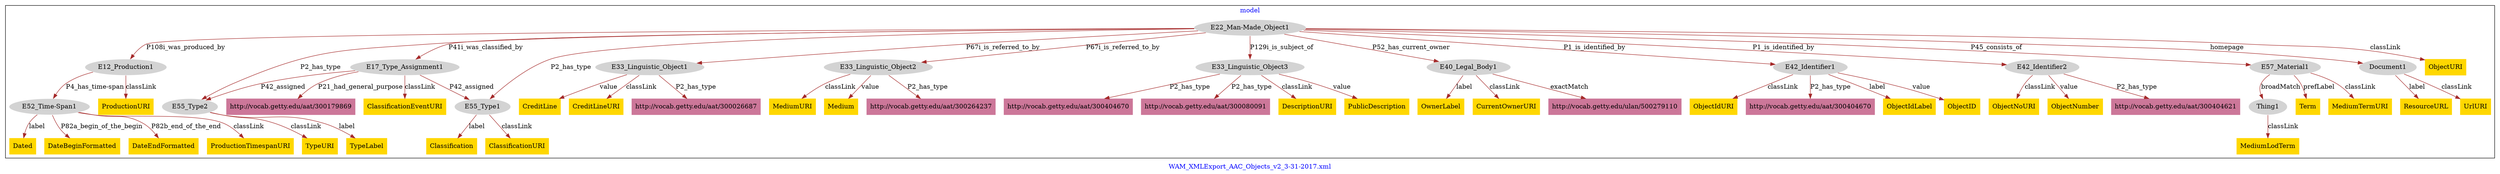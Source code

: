 digraph n0 {
fontcolor="blue"
remincross="true"
label="WAM_XMLExport_AAC_Objects_v2_3-31-2017.xml"
subgraph cluster {
label="model"
n2[style="filled",color="white",fillcolor="lightgray",label="E12_Production1"];
n3[style="filled",color="white",fillcolor="lightgray",label="E52_Time-Span1"];
n4[style="filled",color="white",fillcolor="lightgray",label="E17_Type_Assignment1"];
n5[style="filled",color="white",fillcolor="lightgray",label="E55_Type2"];
n6[style="filled",color="white",fillcolor="lightgray",label="E22_Man-Made_Object1"];
n7[style="filled",color="white",fillcolor="lightgray",label="E33_Linguistic_Object1"];
n8[style="filled",color="white",fillcolor="lightgray",label="E33_Linguistic_Object2"];
n9[style="filled",color="white",fillcolor="lightgray",label="E33_Linguistic_Object3"];
n10[style="filled",color="white",fillcolor="lightgray",label="E40_Legal_Body1"];
n11[style="filled",color="white",fillcolor="lightgray",label="E42_Identifier1"];
n12[style="filled",color="white",fillcolor="lightgray",label="E42_Identifier2"];
n13[style="filled",color="white",fillcolor="lightgray",label="E55_Type1"];
n14[style="filled",color="white",fillcolor="lightgray",label="E57_Material1"];
n15[style="filled",color="white",fillcolor="lightgray",label="Document1"];
n16[style="filled",color="white",fillcolor="lightgray",label="Thing1"];
n17[shape="plaintext",style="filled",fillcolor="gold",label="DescriptionURI"];
n18[shape="plaintext",style="filled",fillcolor="gold",label="DateEndFormatted"];
n19[shape="plaintext",style="filled",fillcolor="gold",label="MediumURI"];
n20[shape="plaintext",style="filled",fillcolor="gold",label="ProductionTimespanURI"];
n21[shape="plaintext",style="filled",fillcolor="gold",label="TypeURI"];
n22[shape="plaintext",style="filled",fillcolor="gold",label="Medium"];
n23[shape="plaintext",style="filled",fillcolor="gold",label="ObjectIdLabel"];
n24[shape="plaintext",style="filled",fillcolor="gold",label="Classification"];
n25[shape="plaintext",style="filled",fillcolor="gold",label="OwnerLabel"];
n26[shape="plaintext",style="filled",fillcolor="gold",label="CreditLine"];
n27[shape="plaintext",style="filled",fillcolor="gold",label="MediumLodTerm"];
n28[shape="plaintext",style="filled",fillcolor="gold",label="CreditLineURI"];
n29[shape="plaintext",style="filled",fillcolor="gold",label="ObjectURI"];
n30[shape="plaintext",style="filled",fillcolor="gold",label="ClassificationEventURI"];
n31[shape="plaintext",style="filled",fillcolor="gold",label="ResourceURL"];
n32[shape="plaintext",style="filled",fillcolor="gold",label="ClassificationURI"];
n33[shape="plaintext",style="filled",fillcolor="gold",label="Term"];
n34[shape="plaintext",style="filled",fillcolor="gold",label="Dated"];
n35[shape="plaintext",style="filled",fillcolor="gold",label="ObjectNoURI"];
n36[shape="plaintext",style="filled",fillcolor="gold",label="PublicDescription"];
n37[shape="plaintext",style="filled",fillcolor="gold",label="CurrentOwnerURI"];
n38[shape="plaintext",style="filled",fillcolor="gold",label="ObjectNumber"];
n39[shape="plaintext",style="filled",fillcolor="gold",label="ObjectID"];
n40[shape="plaintext",style="filled",fillcolor="gold",label="MediumTermURI"];
n41[shape="plaintext",style="filled",fillcolor="gold",label="UrlURI"];
n42[shape="plaintext",style="filled",fillcolor="gold",label="ProductionURI"];
n43[shape="plaintext",style="filled",fillcolor="gold",label="ObjectIdURI"];
n44[shape="plaintext",style="filled",fillcolor="gold",label="DateBeginFormatted"];
n45[shape="plaintext",style="filled",fillcolor="gold",label="TypeLabel"];
n46[shape="plaintext",style="filled",fillcolor="#CC7799",label="http://vocab.getty.edu/ulan/500279110"];
n47[shape="plaintext",style="filled",fillcolor="#CC7799",label="http://vocab.getty.edu/aat/300404670"];
n48[shape="plaintext",style="filled",fillcolor="#CC7799",label="http://vocab.getty.edu/aat/300264237"];
n49[shape="plaintext",style="filled",fillcolor="#CC7799",label="http://vocab.getty.edu/aat/300404670"];
n50[shape="plaintext",style="filled",fillcolor="#CC7799",label="http://vocab.getty.edu/aat/300026687"];
n51[shape="plaintext",style="filled",fillcolor="#CC7799",label="http://vocab.getty.edu/aat/300080091"];
n52[shape="plaintext",style="filled",fillcolor="#CC7799",label="http://vocab.getty.edu/aat/300179869"];
n53[shape="plaintext",style="filled",fillcolor="#CC7799",label="http://vocab.getty.edu/aat/300404621"];
}
n2 -> n3[color="brown",fontcolor="black",label="P4_has_time-span"]
n4 -> n5[color="brown",fontcolor="black",label="P42_assigned"]
n6 -> n2[color="brown",fontcolor="black",label="P108i_was_produced_by"]
n6 -> n4[color="brown",fontcolor="black",label="P41i_was_classified_by"]
n6 -> n7[color="brown",fontcolor="black",label="P67i_is_referred_to_by"]
n6 -> n8[color="brown",fontcolor="black",label="P67i_is_referred_to_by"]
n6 -> n9[color="brown",fontcolor="black",label="P129i_is_subject_of"]
n6 -> n10[color="brown",fontcolor="black",label="P52_has_current_owner"]
n6 -> n11[color="brown",fontcolor="black",label="P1_is_identified_by"]
n6 -> n12[color="brown",fontcolor="black",label="P1_is_identified_by"]
n6 -> n13[color="brown",fontcolor="black",label="P2_has_type"]
n6 -> n14[color="brown",fontcolor="black",label="P45_consists_of"]
n6 -> n15[color="brown",fontcolor="black",label="homepage"]
n14 -> n16[color="brown",fontcolor="black",label="broadMatch"]
n9 -> n17[color="brown",fontcolor="black",label="classLink"]
n3 -> n18[color="brown",fontcolor="black",label="P82b_end_of_the_end"]
n8 -> n19[color="brown",fontcolor="black",label="classLink"]
n3 -> n20[color="brown",fontcolor="black",label="classLink"]
n5 -> n21[color="brown",fontcolor="black",label="classLink"]
n8 -> n22[color="brown",fontcolor="black",label="value"]
n11 -> n23[color="brown",fontcolor="black",label="label"]
n13 -> n24[color="brown",fontcolor="black",label="label"]
n10 -> n25[color="brown",fontcolor="black",label="label"]
n7 -> n26[color="brown",fontcolor="black",label="value"]
n16 -> n27[color="brown",fontcolor="black",label="classLink"]
n7 -> n28[color="brown",fontcolor="black",label="classLink"]
n6 -> n29[color="brown",fontcolor="black",label="classLink"]
n4 -> n30[color="brown",fontcolor="black",label="classLink"]
n15 -> n31[color="brown",fontcolor="black",label="label"]
n13 -> n32[color="brown",fontcolor="black",label="classLink"]
n14 -> n33[color="brown",fontcolor="black",label="prefLabel"]
n3 -> n34[color="brown",fontcolor="black",label="label"]
n12 -> n35[color="brown",fontcolor="black",label="classLink"]
n9 -> n36[color="brown",fontcolor="black",label="value"]
n10 -> n37[color="brown",fontcolor="black",label="classLink"]
n12 -> n38[color="brown",fontcolor="black",label="value"]
n11 -> n39[color="brown",fontcolor="black",label="value"]
n14 -> n40[color="brown",fontcolor="black",label="classLink"]
n15 -> n41[color="brown",fontcolor="black",label="classLink"]
n2 -> n42[color="brown",fontcolor="black",label="classLink"]
n11 -> n43[color="brown",fontcolor="black",label="classLink"]
n3 -> n44[color="brown",fontcolor="black",label="P82a_begin_of_the_begin"]
n5 -> n45[color="brown",fontcolor="black",label="label"]
n10 -> n46[color="brown",fontcolor="black",label="exactMatch"]
n9 -> n47[color="brown",fontcolor="black",label="P2_has_type"]
n8 -> n48[color="brown",fontcolor="black",label="P2_has_type"]
n11 -> n49[color="brown",fontcolor="black",label="P2_has_type"]
n7 -> n50[color="brown",fontcolor="black",label="P2_has_type"]
n9 -> n51[color="brown",fontcolor="black",label="P2_has_type"]
n4 -> n13[color="brown",fontcolor="black",label="P42_assigned"]
n6 -> n5[color="brown",fontcolor="black",label="P2_has_type"]
n4 -> n52[color="brown",fontcolor="black",label="P21_had_general_purpose"]
n12 -> n53[color="brown",fontcolor="black",label="P2_has_type"]
}
